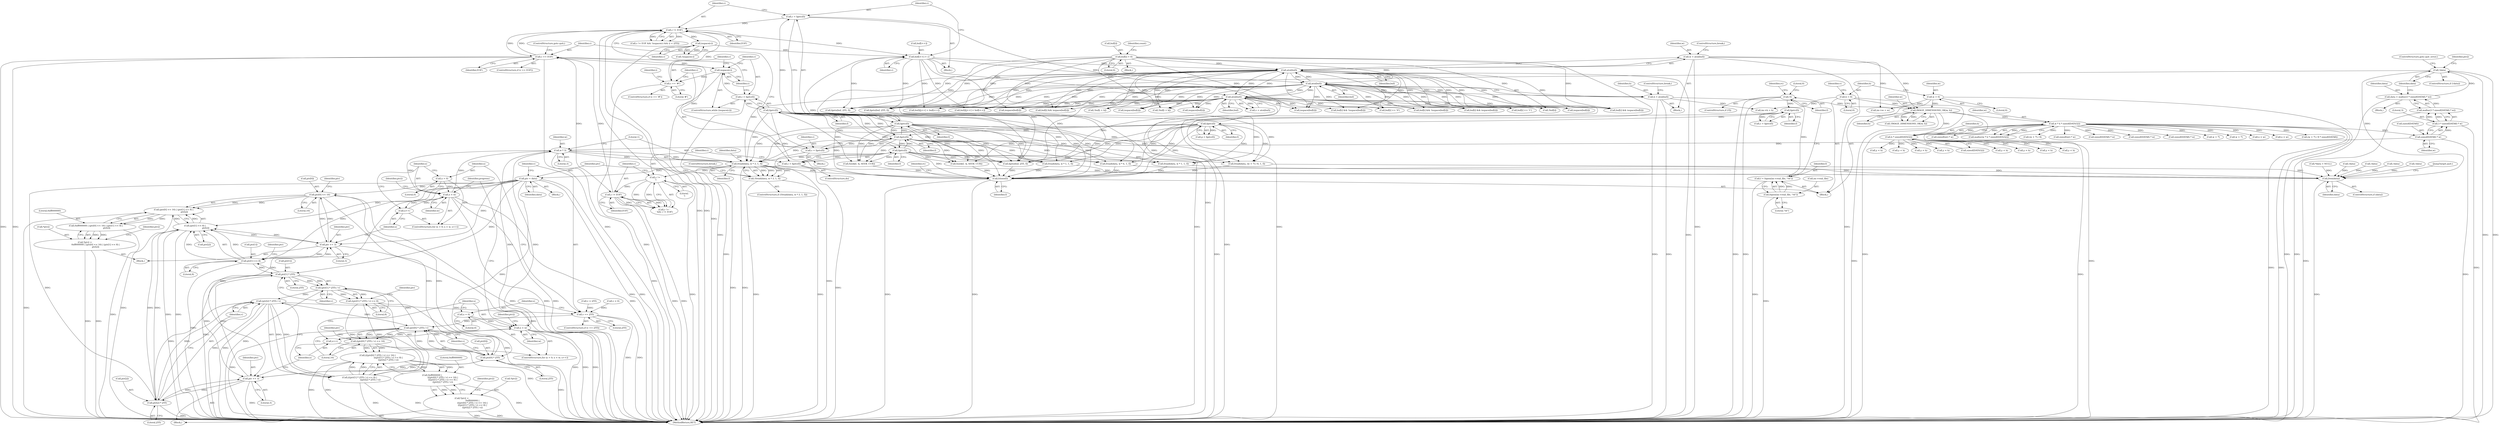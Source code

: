 digraph "0_enlightment_c21beaf1780cf3ca291735ae7d58a3dde63277a2@API" {
"1001312" [label="(Call,fread(data, w * 3, 1, f))"];
"1001292" [label="(Call,!data)"];
"1001282" [label="(Call,data = malloc(3 * sizeof(DATA8) * w))"];
"1001284" [label="(Call,malloc(3 * sizeof(DATA8) * w))"];
"1001285" [label="(Call,3 * sizeof(DATA8) * w)"];
"1001287" [label="(Call,sizeof(DATA8) * w)"];
"1000427" [label="(Call,w * h * sizeof(DATA32))"];
"1000345" [label="(Call,IMAGE_DIMENSIONS_OK(w, h))"];
"1000149" [label="(Call,w = 0)"];
"1000307" [label="(Call,w = atoi(buf))"];
"1000309" [label="(Call,atoi(buf))"];
"1000283" [label="(Call,buf[i++] = c)"];
"1000277" [label="(Call,isspace(c))"];
"1000272" [label="(Call,c != EOF)"];
"1000289" [label="(Call,c = fgetc(f))"];
"1000291" [label="(Call,fgetc(f))"];
"1000233" [label="(Call,fgetc(f))"];
"1000255" [label="(Call,fgetc(f))"];
"1000245" [label="(Call,fgetc(f))"];
"1000201" [label="(Call,fgetc(f))"];
"1000192" [label="(Call,fgetc(f))"];
"1000183" [label="(Call,!f)"];
"1000175" [label="(Call,f = fopen(im->real_file, \"rb\"))"];
"1000177" [label="(Call,fopen(im->real_file, \"rb\"))"];
"1000248" [label="(Call,c == '#')"];
"1000241" [label="(Call,isspace(c))"];
"1000236" [label="(Call,c == EOF)"];
"1000231" [label="(Call,c = fgetc(f))"];
"1000261" [label="(Call,c != EOF)"];
"1000258" [label="(Call,c != '\n')"];
"1000253" [label="(Call,c = fgetc(f))"];
"1000243" [label="(Call,c = fgetc(f))"];
"1000315" [label="(Call,atoi(buf))"];
"1000296" [label="(Call,buf[i] = 0)"];
"1000321" [label="(Call,atoi(buf))"];
"1000153" [label="(Call,h = 0)"];
"1000313" [label="(Call,h = atoi(buf))"];
"1000429" [label="(Call,h * sizeof(DATA32))"];
"1001314" [label="(Call,w * 3)"];
"1001369" [label="(Call,x < w)"];
"1001372" [label="(Call,x++)"];
"1001366" [label="(Call,x = 0)"];
"1001332" [label="(Call,x < w)"];
"1001329" [label="(Call,x = 0)"];
"1001335" [label="(Call,x++)"];
"1001311" [label="(Call,!fread(data, w * 3, 1, f))"];
"1001320" [label="(Call,ptr = data)"];
"1001344" [label="(Call,ptr[0] << 16)"];
"1001343" [label="(Call,(ptr[0] << 16) | (ptr[1] << 8) |\n                               ptr[2])"];
"1001341" [label="(Call,0xff000000 | (ptr[0] << 16) | (ptr[1] << 8) |\n                               ptr[2])"];
"1001338" [label="(Call,*ptr2 =\n                               0xff000000 | (ptr[0] << 16) | (ptr[1] << 8) |\n                               ptr[2])"];
"1001360" [label="(Call,ptr += 3)"];
"1001350" [label="(Call,ptr[1] << 8)"];
"1001349" [label="(Call,(ptr[1] << 8) |\n                               ptr[2])"];
"1001401" [label="(Call,ptr[2] * 255)"];
"1001400" [label="(Call,(ptr[2] * 255) / v)"];
"1001324" [label="(Call,v == 255)"];
"1001382" [label="(Call,(ptr[0] * 255) / v)"];
"1001381" [label="(Call,((ptr[0] * 255) / v) << 16)"];
"1001380" [label="(Call,(((ptr[0] * 255) / v) << 16) |\n                               (((ptr[1] * 255) / v) << 8) |\n                               ((ptr[2] * 255) / v))"];
"1001378" [label="(Call,0xff000000 |\n                               (((ptr[0] * 255) / v) << 16) |\n                               (((ptr[1] * 255) / v) << 8) |\n                               ((ptr[2] * 255) / v))"];
"1001375" [label="(Call,*ptr2 =\n                               0xff000000 |\n                               (((ptr[0] * 255) / v) << 16) |\n                               (((ptr[1] * 255) / v) << 8) |\n                               ((ptr[2] * 255) / v))"];
"1001392" [label="(Call,(ptr[1] * 255) / v)"];
"1001391" [label="(Call,((ptr[1] * 255) / v) << 8)"];
"1001390" [label="(Call,(((ptr[1] * 255) / v) << 8) |\n                               ((ptr[2] * 255) / v))"];
"1001409" [label="(Call,ptr += 3)"];
"1001383" [label="(Call,ptr[0] * 255)"];
"1001393" [label="(Call,ptr[1] * 255)"];
"1001743" [label="(Call,free(data))"];
"1001746" [label="(Call,fclose(f))"];
"1001144" [label="(Call,sizeof(DATA8) * w)"];
"1001368" [label="(Literal,0)"];
"1001399" [label="(Literal,8)"];
"1000513" [label="(Call,buf[i] == '0')"];
"1001057" [label="(Call,fread(data, (w + 7) / 8, 1, f))"];
"1000637" [label="(Call,buf[i] && !isspace(buf[i]))"];
"1001332" [label="(Call,x < w)"];
"1000870" [label="(Call,buf[i] && isspace(buf[i]))"];
"1000598" [label="(Call,!buf[i + k])"];
"1000305" [label="(Block,)"];
"1000202" [label="(Identifier,f)"];
"1001316" [label="(Literal,3)"];
"1001371" [label="(Identifier,w)"];
"1001400" [label="(Call,(ptr[2] * 255) / v)"];
"1000261" [label="(Call,c != EOF)"];
"1001317" [label="(Literal,1)"];
"1001397" [label="(Literal,255)"];
"1001366" [label="(Call,x = 0)"];
"1001351" [label="(Call,ptr[1])"];
"1000278" [label="(Identifier,c)"];
"1000616" [label="(Call,fgets(buf, 255, f))"];
"1001600" [label="(Call,fread(data, w * 4, 1, f))"];
"1001333" [label="(Identifier,x)"];
"1001059" [label="(Call,(w + 7) / 8)"];
"1001294" [label="(ControlStructure,goto quit_error;)"];
"1001329" [label="(Call,x = 0)"];
"1001398" [label="(Identifier,v)"];
"1001750" [label="(MethodReturn,RET)"];
"1000315" [label="(Call,atoi(buf))"];
"1001336" [label="(Identifier,x)"];
"1001401" [label="(Call,ptr[2] * 255)"];
"1000231" [label="(Call,c = fgetc(f))"];
"1001354" [label="(Literal,8)"];
"1001592" [label="(Call,y < h)"];
"1001286" [label="(Literal,3)"];
"1001320" [label="(Call,ptr = data)"];
"1001411" [label="(Literal,3)"];
"1001437" [label="(Call,!data)"];
"1000784" [label="(Call,sizeof(int) * w)"];
"1000642" [label="(Call,isspace(buf[i]))"];
"1001356" [label="(Identifier,ptr)"];
"1000646" [label="(Call,buf2[j++] = buf[i++])"];
"1000155" [label="(Literal,0)"];
"1000176" [label="(Identifier,f)"];
"1000608" [label="(Call,fseek(f, -k, SEEK_CUR))"];
"1000308" [label="(Identifier,w)"];
"1000190" [label="(Call,c = fgetc(f))"];
"1000314" [label="(Identifier,h)"];
"1001384" [label="(Call,ptr[0])"];
"1001315" [label="(Identifier,w)"];
"1000322" [label="(Identifier,buf)"];
"1001337" [label="(Block,)"];
"1000243" [label="(Call,c = fgetc(f))"];
"1000292" [label="(Identifier,f)"];
"1000236" [label="(Call,c == EOF)"];
"1000241" [label="(Call,isspace(c))"];
"1001331" [label="(Literal,0)"];
"1000268" [label="(Identifier,i)"];
"1000252" [label="(ControlStructure,do)"];
"1001310" [label="(ControlStructure,if (!fread(data, w * 3, 1, f)))"];
"1001432" [label="(Call,sizeof(DATA8) * w)"];
"1001291" [label="(ControlStructure,if (!data))"];
"1001414" [label="(Identifier,progress)"];
"1001335" [label="(Call,x++)"];
"1000307" [label="(Call,w = atoi(buf))"];
"1001312" [label="(Call,fread(data, w * 3, 1, f))"];
"1001339" [label="(Call,*ptr2)"];
"1001323" [label="(ControlStructure,if (v == 255))"];
"1000300" [label="(Literal,0)"];
"1001350" [label="(Call,ptr[1] << 8)"];
"1001325" [label="(Identifier,v)"];
"1001381" [label="(Call,((ptr[0] * 255) / v) << 16)"];
"1000346" [label="(Identifier,w)"];
"1000441" [label="(Block,)"];
"1001394" [label="(Call,ptr[1])"];
"1000427" [label="(Call,w * h * sizeof(DATA32))"];
"1000852" [label="(Call,fseek(f, -k, SEEK_CUR))"];
"1001344" [label="(Call,ptr[0] << 16)"];
"1001362" [label="(Literal,3)"];
"1001403" [label="(Identifier,ptr)"];
"1000186" [label="(Literal,0)"];
"1000842" [label="(Call,!buf[i + k])"];
"1001169" [label="(Call,fread(data, w * 1, 1, f))"];
"1001321" [label="(Identifier,ptr)"];
"1000272" [label="(Call,c != EOF)"];
"1000258" [label="(Call,c != '\n')"];
"1000182" [label="(ControlStructure,if (!f))"];
"1000569" [label="(Call,y < h)"];
"1001349" [label="(Call,(ptr[1] << 8) |\n                               ptr[2])"];
"1001361" [label="(Identifier,ptr)"];
"1000316" [label="(Identifier,buf)"];
"1001377" [label="(Identifier,ptr2)"];
"1000260" [label="(Literal,'\n')"];
"1000311" [label="(ControlStructure,break;)"];
"1001376" [label="(Call,*ptr2)"];
"1000192" [label="(Call,fgetc(f))"];
"1001311" [label="(Call,!fread(data, w * 3, 1, f))"];
"1000297" [label="(Call,buf[i])"];
"1000296" [label="(Call,buf[i] = 0)"];
"1000455" [label="(Call,y < h)"];
"1000881" [label="(Call,buf[i] && !isspace(buf[i]))"];
"1001037" [label="(Call,!data)"];
"1001369" [label="(Call,x < w)"];
"1001365" [label="(ControlStructure,for (x = 0; x < w; x++))"];
"1001296" [label="(Identifier,ptr2)"];
"1001029" [label="(Call,w + 7)"];
"1000430" [label="(Identifier,h)"];
"1000289" [label="(Call,c = fgetc(f))"];
"1000470" [label="(Call,!buf[i])"];
"1001457" [label="(Call,fread(data, w * 1, 1, f))"];
"1000245" [label="(Call,fgetc(f))"];
"1000630" [label="(Call,isspace(buf[i]))"];
"1000890" [label="(Call,buf2[j++] = buf[i++])"];
"1000283" [label="(Call,buf[i++] = c)"];
"1001744" [label="(Identifier,data)"];
"1000807" [label="(Call,y < h)"];
"1000244" [label="(Identifier,c)"];
"1001408" [label="(Identifier,ptr2)"];
"1001293" [label="(Identifier,data)"];
"1001149" [label="(Call,!data)"];
"1001388" [label="(Identifier,v)"];
"1000345" [label="(Call,IMAGE_DIMENSIONS_OK(w, h))"];
"1001318" [label="(Identifier,f)"];
"1000344" [label="(Call,!IMAGE_DIMENSIONS_OK(w, h))"];
"1000253" [label="(Call,c = fgetc(f))"];
"1000257" [label="(Call,c != '\n' && c != EOF)"];
"1000175" [label="(Call,f = fopen(im->real_file, \"rb\"))"];
"1000242" [label="(Identifier,c)"];
"1000295" [label="(Block,)"];
"1001049" [label="(Call,y < h)"];
"1001283" [label="(Identifier,data)"];
"1000347" [label="(Identifier,h)"];
"1000262" [label="(Identifier,c)"];
"1000151" [label="(Literal,0)"];
"1000177" [label="(Call,fopen(im->real_file, \"rb\"))"];
"1000248" [label="(Call,c == '#')"];
"1001370" [label="(Identifier,x)"];
"1001405" [label="(Literal,255)"];
"1000288" [label="(Identifier,c)"];
"1001348" [label="(Literal,16)"];
"1000302" [label="(Identifier,count)"];
"1001382" [label="(Call,(ptr[0] * 255) / v)"];
"1000274" [label="(Identifier,EOF)"];
"1001060" [label="(Call,w + 7)"];
"1000238" [label="(Identifier,EOF)"];
"1000277" [label="(Call,isspace(c))"];
"1001378" [label="(Call,0xff000000 |\n                               (((ptr[0] * 255) / v) << 16) |\n                               (((ptr[1] * 255) / v) << 8) |\n                               ((ptr[2] * 255) / v))"];
"1000426" [label="(Call,malloc(w * h * sizeof(DATA32)))"];
"1001402" [label="(Call,ptr[2])"];
"1001374" [label="(Block,)"];
"1001575" [label="(Call,sizeof(DATA8) * w)"];
"1000150" [label="(Identifier,w)"];
"1000230" [label="(Block,)"];
"1000276" [label="(Call,!isspace(c))"];
"1000313" [label="(Call,h = atoi(buf))"];
"1001342" [label="(Literal,0xff000000)"];
"1000429" [label="(Call,h * sizeof(DATA32))"];
"1000486" [label="(Call,buf[i] && isspace(buf[i]))"];
"1001290" [label="(Identifier,w)"];
"1000134" [label="(Block,)"];
"1000502" [label="(Call,buf[i] == '1')"];
"1001345" [label="(Call,ptr[0])"];
"1001338" [label="(Call,*ptr2 =\n                               0xff000000 | (ptr[0] << 16) | (ptr[1] << 8) |\n                               ptr[2])"];
"1000201" [label="(Call,fgetc(f))"];
"1001322" [label="(Identifier,data)"];
"1001373" [label="(Identifier,x)"];
"1000290" [label="(Identifier,c)"];
"1000249" [label="(Identifier,c)"];
"1001282" [label="(Call,data = malloc(3 * sizeof(DATA8) * w))"];
"1001383" [label="(Call,ptr[0] * 255)"];
"1000310" [label="(Identifier,buf)"];
"1001406" [label="(Identifier,v)"];
"1000250" [label="(Literal,'#')"];
"1001341" [label="(Call,0xff000000 | (ptr[0] << 16) | (ptr[1] << 8) |\n                               ptr[2])"];
"1000188" [label="(Identifier,rc)"];
"1001284" [label="(Call,malloc(3 * sizeof(DATA8) * w))"];
"1000255" [label="(Call,fgetc(f))"];
"1000860" [label="(Call,fgets(buf, 255, f))"];
"1000184" [label="(Identifier,f)"];
"1000247" [label="(ControlStructure,if (c == '#'))"];
"1001324" [label="(Call,v == 255)"];
"1001380" [label="(Call,(((ptr[0] * 255) / v) << 16) |\n                               (((ptr[1] * 255) / v) << 8) |\n                               ((ptr[2] * 255) / v))"];
"1001326" [label="(Literal,255)"];
"1001747" [label="(Identifier,f)"];
"1001746" [label="(Call,fclose(f))"];
"1000271" [label="(Call,c != EOF && !isspace(c) && (i < 255))"];
"1000246" [label="(Identifier,f)"];
"1001410" [label="(Identifier,ptr)"];
"1001161" [label="(Call,y < h)"];
"1001352" [label="(Identifier,ptr)"];
"1000428" [label="(Identifier,w)"];
"1000232" [label="(Identifier,c)"];
"1001304" [label="(Call,y < h)"];
"1000158" [label="(Identifier,v)"];
"1000233" [label="(Call,fgetc(f))"];
"1001314" [label="(Call,w * 3)"];
"1001393" [label="(Call,ptr[1] * 255)"];
"1000235" [label="(ControlStructure,if (c == EOF))"];
"1001367" [label="(Identifier,x)"];
"1000321" [label="(Call,atoi(buf))"];
"1001395" [label="(Identifier,ptr)"];
"1000333" [label="(Call,im->w = w)"];
"1000199" [label="(Call,p = fgetc(f))"];
"1001449" [label="(Call,y < h)"];
"1001580" [label="(Call,!data)"];
"1000309" [label="(Call,atoi(buf))"];
"1000319" [label="(Call,v = atoi(buf))"];
"1000326" [label="(Call,v < 0)"];
"1000874" [label="(Call,isspace(buf[i]))"];
"1001319" [label="(ControlStructure,break;)"];
"1001355" [label="(Call,ptr[2])"];
"1000284" [label="(Call,buf[i++])"];
"1000263" [label="(Identifier,EOF)"];
"1000178" [label="(Call,im->real_file)"];
"1001387" [label="(Literal,255)"];
"1001392" [label="(Call,(ptr[1] * 255) / v)"];
"1001745" [label="(JumpTarget,quit:)"];
"1000273" [label="(Identifier,c)"];
"1001309" [label="(Block,)"];
"1000317" [label="(ControlStructure,break;)"];
"1001379" [label="(Literal,0xff000000)"];
"1000394" [label="(Call,*data = NULL)"];
"1001360" [label="(Call,ptr += 3)"];
"1000291" [label="(Call,fgetc(f))"];
"1001330" [label="(Identifier,x)"];
"1000153" [label="(Call,h = 0)"];
"1000886" [label="(Call,isspace(buf[i]))"];
"1001334" [label="(Identifier,w)"];
"1001074" [label="(Call,x < w)"];
"1000338" [label="(Call,im->h = h)"];
"1001328" [label="(ControlStructure,for (x = 0; x < w; x++))"];
"1001313" [label="(Identifier,data)"];
"1000465" [label="(Call,x < w)"];
"1000254" [label="(Identifier,c)"];
"1001391" [label="(Call,((ptr[1] * 255) / v) << 8)"];
"1000183" [label="(Call,!f)"];
"1001409" [label="(Call,ptr += 3)"];
"1000234" [label="(Identifier,f)"];
"1000490" [label="(Call,isspace(buf[i]))"];
"1001343" [label="(Call,(ptr[0] << 16) | (ptr[1] << 8) |\n                               ptr[2])"];
"1000237" [label="(Identifier,c)"];
"1001028" [label="(Call,(w + 7) / 8 * sizeof(DATA8))"];
"1000626" [label="(Call,buf[i] && isspace(buf[i]))"];
"1001292" [label="(Call,!data)"];
"1001285" [label="(Call,3 * sizeof(DATA8) * w)"];
"1000181" [label="(Literal,\"rb\")"];
"1001372" [label="(Call,x++)"];
"1001359" [label="(Identifier,ptr2)"];
"1000329" [label="(Call,v > 255)"];
"1001288" [label="(Call,sizeof(DATA8))"];
"1000282" [label="(Block,)"];
"1000431" [label="(Call,sizeof(DATA32))"];
"1001743" [label="(Call,free(data))"];
"1001389" [label="(Literal,16)"];
"1000154" [label="(Identifier,h)"];
"1001390" [label="(Call,(((ptr[1] * 255) / v) << 8) |\n                               ((ptr[2] * 255) / v))"];
"1000546" [label="(Call,sizeof(int) * w)"];
"1001375" [label="(Call,*ptr2 =\n                               0xff000000 |\n                               (((ptr[0] * 255) / v) << 16) |\n                               (((ptr[1] * 255) / v) << 8) |\n                               ((ptr[2] * 255) / v))"];
"1001749" [label="(Identifier,rc)"];
"1000149" [label="(Call,w = 0)"];
"1000256" [label="(Identifier,f)"];
"1000259" [label="(Identifier,c)"];
"1000477" [label="(Call,fgets(buf, 255, f))"];
"1001287" [label="(Call,sizeof(DATA8) * w)"];
"1000193" [label="(Identifier,f)"];
"1001340" [label="(Identifier,ptr2)"];
"1001741" [label="(ControlStructure,if (data))"];
"1000240" [label="(ControlStructure,while (isspace(c)))"];
"1000239" [label="(ControlStructure,goto quit;)"];
"1001312" -> "1001311"  [label="AST: "];
"1001312" -> "1001318"  [label="CFG: "];
"1001313" -> "1001312"  [label="AST: "];
"1001314" -> "1001312"  [label="AST: "];
"1001317" -> "1001312"  [label="AST: "];
"1001318" -> "1001312"  [label="AST: "];
"1001311" -> "1001312"  [label="CFG: "];
"1001312" -> "1001750"  [label="DDG: "];
"1001312" -> "1001750"  [label="DDG: "];
"1001312" -> "1001311"  [label="DDG: "];
"1001312" -> "1001311"  [label="DDG: "];
"1001312" -> "1001311"  [label="DDG: "];
"1001312" -> "1001311"  [label="DDG: "];
"1001292" -> "1001312"  [label="DDG: "];
"1001314" -> "1001312"  [label="DDG: "];
"1001314" -> "1001312"  [label="DDG: "];
"1000291" -> "1001312"  [label="DDG: "];
"1000233" -> "1001312"  [label="DDG: "];
"1000255" -> "1001312"  [label="DDG: "];
"1000245" -> "1001312"  [label="DDG: "];
"1000201" -> "1001312"  [label="DDG: "];
"1001312" -> "1001320"  [label="DDG: "];
"1001312" -> "1001743"  [label="DDG: "];
"1001312" -> "1001746"  [label="DDG: "];
"1001292" -> "1001291"  [label="AST: "];
"1001292" -> "1001293"  [label="CFG: "];
"1001293" -> "1001292"  [label="AST: "];
"1001294" -> "1001292"  [label="CFG: "];
"1001296" -> "1001292"  [label="CFG: "];
"1001292" -> "1001750"  [label="DDG: "];
"1001292" -> "1001750"  [label="DDG: "];
"1001282" -> "1001292"  [label="DDG: "];
"1001292" -> "1001743"  [label="DDG: "];
"1001282" -> "1000441"  [label="AST: "];
"1001282" -> "1001284"  [label="CFG: "];
"1001283" -> "1001282"  [label="AST: "];
"1001284" -> "1001282"  [label="AST: "];
"1001293" -> "1001282"  [label="CFG: "];
"1001282" -> "1001750"  [label="DDG: "];
"1001284" -> "1001282"  [label="DDG: "];
"1001284" -> "1001285"  [label="CFG: "];
"1001285" -> "1001284"  [label="AST: "];
"1001284" -> "1001750"  [label="DDG: "];
"1001285" -> "1001284"  [label="DDG: "];
"1001285" -> "1001284"  [label="DDG: "];
"1001285" -> "1001287"  [label="CFG: "];
"1001286" -> "1001285"  [label="AST: "];
"1001287" -> "1001285"  [label="AST: "];
"1001285" -> "1001750"  [label="DDG: "];
"1001287" -> "1001285"  [label="DDG: "];
"1001287" -> "1001290"  [label="CFG: "];
"1001288" -> "1001287"  [label="AST: "];
"1001290" -> "1001287"  [label="AST: "];
"1001287" -> "1001750"  [label="DDG: "];
"1000427" -> "1001287"  [label="DDG: "];
"1001287" -> "1001314"  [label="DDG: "];
"1000427" -> "1000426"  [label="AST: "];
"1000427" -> "1000429"  [label="CFG: "];
"1000428" -> "1000427"  [label="AST: "];
"1000429" -> "1000427"  [label="AST: "];
"1000426" -> "1000427"  [label="CFG: "];
"1000427" -> "1001750"  [label="DDG: "];
"1000427" -> "1001750"  [label="DDG: "];
"1000427" -> "1000426"  [label="DDG: "];
"1000427" -> "1000426"  [label="DDG: "];
"1000345" -> "1000427"  [label="DDG: "];
"1000429" -> "1000427"  [label="DDG: "];
"1000427" -> "1000465"  [label="DDG: "];
"1000427" -> "1000546"  [label="DDG: "];
"1000427" -> "1000784"  [label="DDG: "];
"1000427" -> "1001028"  [label="DDG: "];
"1000427" -> "1001029"  [label="DDG: "];
"1000427" -> "1001059"  [label="DDG: "];
"1000427" -> "1001060"  [label="DDG: "];
"1000427" -> "1001074"  [label="DDG: "];
"1000427" -> "1001144"  [label="DDG: "];
"1000427" -> "1001432"  [label="DDG: "];
"1000427" -> "1001575"  [label="DDG: "];
"1000345" -> "1000344"  [label="AST: "];
"1000345" -> "1000347"  [label="CFG: "];
"1000346" -> "1000345"  [label="AST: "];
"1000347" -> "1000345"  [label="AST: "];
"1000344" -> "1000345"  [label="CFG: "];
"1000345" -> "1001750"  [label="DDG: "];
"1000345" -> "1001750"  [label="DDG: "];
"1000345" -> "1000344"  [label="DDG: "];
"1000345" -> "1000344"  [label="DDG: "];
"1000149" -> "1000345"  [label="DDG: "];
"1000307" -> "1000345"  [label="DDG: "];
"1000153" -> "1000345"  [label="DDG: "];
"1000313" -> "1000345"  [label="DDG: "];
"1000345" -> "1000429"  [label="DDG: "];
"1000149" -> "1000134"  [label="AST: "];
"1000149" -> "1000151"  [label="CFG: "];
"1000150" -> "1000149"  [label="AST: "];
"1000151" -> "1000149"  [label="AST: "];
"1000154" -> "1000149"  [label="CFG: "];
"1000149" -> "1001750"  [label="DDG: "];
"1000149" -> "1000333"  [label="DDG: "];
"1000307" -> "1000305"  [label="AST: "];
"1000307" -> "1000309"  [label="CFG: "];
"1000308" -> "1000307"  [label="AST: "];
"1000309" -> "1000307"  [label="AST: "];
"1000311" -> "1000307"  [label="CFG: "];
"1000307" -> "1001750"  [label="DDG: "];
"1000307" -> "1001750"  [label="DDG: "];
"1000309" -> "1000307"  [label="DDG: "];
"1000307" -> "1000333"  [label="DDG: "];
"1000309" -> "1000310"  [label="CFG: "];
"1000310" -> "1000309"  [label="AST: "];
"1000309" -> "1001750"  [label="DDG: "];
"1000283" -> "1000309"  [label="DDG: "];
"1000315" -> "1000309"  [label="DDG: "];
"1000296" -> "1000309"  [label="DDG: "];
"1000321" -> "1000309"  [label="DDG: "];
"1000309" -> "1000315"  [label="DDG: "];
"1000309" -> "1000321"  [label="DDG: "];
"1000309" -> "1000470"  [label="DDG: "];
"1000309" -> "1000477"  [label="DDG: "];
"1000309" -> "1000486"  [label="DDG: "];
"1000309" -> "1000490"  [label="DDG: "];
"1000309" -> "1000502"  [label="DDG: "];
"1000309" -> "1000513"  [label="DDG: "];
"1000309" -> "1000598"  [label="DDG: "];
"1000309" -> "1000616"  [label="DDG: "];
"1000309" -> "1000626"  [label="DDG: "];
"1000309" -> "1000630"  [label="DDG: "];
"1000309" -> "1000637"  [label="DDG: "];
"1000309" -> "1000642"  [label="DDG: "];
"1000309" -> "1000646"  [label="DDG: "];
"1000309" -> "1000842"  [label="DDG: "];
"1000309" -> "1000860"  [label="DDG: "];
"1000309" -> "1000870"  [label="DDG: "];
"1000309" -> "1000874"  [label="DDG: "];
"1000309" -> "1000881"  [label="DDG: "];
"1000309" -> "1000886"  [label="DDG: "];
"1000309" -> "1000890"  [label="DDG: "];
"1000283" -> "1000282"  [label="AST: "];
"1000283" -> "1000288"  [label="CFG: "];
"1000284" -> "1000283"  [label="AST: "];
"1000288" -> "1000283"  [label="AST: "];
"1000290" -> "1000283"  [label="CFG: "];
"1000283" -> "1001750"  [label="DDG: "];
"1000277" -> "1000283"  [label="DDG: "];
"1000272" -> "1000283"  [label="DDG: "];
"1000283" -> "1000315"  [label="DDG: "];
"1000283" -> "1000321"  [label="DDG: "];
"1000283" -> "1000477"  [label="DDG: "];
"1000283" -> "1000616"  [label="DDG: "];
"1000283" -> "1000646"  [label="DDG: "];
"1000283" -> "1000860"  [label="DDG: "];
"1000283" -> "1000890"  [label="DDG: "];
"1000277" -> "1000276"  [label="AST: "];
"1000277" -> "1000278"  [label="CFG: "];
"1000278" -> "1000277"  [label="AST: "];
"1000276" -> "1000277"  [label="CFG: "];
"1000277" -> "1001750"  [label="DDG: "];
"1000277" -> "1000276"  [label="DDG: "];
"1000272" -> "1000277"  [label="DDG: "];
"1000272" -> "1000271"  [label="AST: "];
"1000272" -> "1000274"  [label="CFG: "];
"1000273" -> "1000272"  [label="AST: "];
"1000274" -> "1000272"  [label="AST: "];
"1000278" -> "1000272"  [label="CFG: "];
"1000271" -> "1000272"  [label="CFG: "];
"1000272" -> "1001750"  [label="DDG: "];
"1000272" -> "1001750"  [label="DDG: "];
"1000272" -> "1000236"  [label="DDG: "];
"1000272" -> "1000271"  [label="DDG: "];
"1000272" -> "1000271"  [label="DDG: "];
"1000289" -> "1000272"  [label="DDG: "];
"1000248" -> "1000272"  [label="DDG: "];
"1000236" -> "1000272"  [label="DDG: "];
"1000289" -> "1000282"  [label="AST: "];
"1000289" -> "1000291"  [label="CFG: "];
"1000290" -> "1000289"  [label="AST: "];
"1000291" -> "1000289"  [label="AST: "];
"1000273" -> "1000289"  [label="CFG: "];
"1000289" -> "1001750"  [label="DDG: "];
"1000291" -> "1000289"  [label="DDG: "];
"1000291" -> "1000292"  [label="CFG: "];
"1000292" -> "1000291"  [label="AST: "];
"1000291" -> "1000233"  [label="DDG: "];
"1000233" -> "1000291"  [label="DDG: "];
"1000245" -> "1000291"  [label="DDG: "];
"1000291" -> "1000477"  [label="DDG: "];
"1000291" -> "1000608"  [label="DDG: "];
"1000291" -> "1000852"  [label="DDG: "];
"1000291" -> "1001057"  [label="DDG: "];
"1000291" -> "1001169"  [label="DDG: "];
"1000291" -> "1001457"  [label="DDG: "];
"1000291" -> "1001600"  [label="DDG: "];
"1000291" -> "1001746"  [label="DDG: "];
"1000233" -> "1000231"  [label="AST: "];
"1000233" -> "1000234"  [label="CFG: "];
"1000234" -> "1000233"  [label="AST: "];
"1000231" -> "1000233"  [label="CFG: "];
"1000233" -> "1000231"  [label="DDG: "];
"1000255" -> "1000233"  [label="DDG: "];
"1000245" -> "1000233"  [label="DDG: "];
"1000201" -> "1000233"  [label="DDG: "];
"1000233" -> "1000245"  [label="DDG: "];
"1000233" -> "1000255"  [label="DDG: "];
"1000233" -> "1000477"  [label="DDG: "];
"1000233" -> "1000608"  [label="DDG: "];
"1000233" -> "1000852"  [label="DDG: "];
"1000233" -> "1001057"  [label="DDG: "];
"1000233" -> "1001169"  [label="DDG: "];
"1000233" -> "1001457"  [label="DDG: "];
"1000233" -> "1001600"  [label="DDG: "];
"1000233" -> "1001746"  [label="DDG: "];
"1000255" -> "1000253"  [label="AST: "];
"1000255" -> "1000256"  [label="CFG: "];
"1000256" -> "1000255"  [label="AST: "];
"1000253" -> "1000255"  [label="CFG: "];
"1000255" -> "1000253"  [label="DDG: "];
"1000245" -> "1000255"  [label="DDG: "];
"1000255" -> "1000477"  [label="DDG: "];
"1000255" -> "1000608"  [label="DDG: "];
"1000255" -> "1000852"  [label="DDG: "];
"1000255" -> "1001057"  [label="DDG: "];
"1000255" -> "1001169"  [label="DDG: "];
"1000255" -> "1001457"  [label="DDG: "];
"1000255" -> "1001600"  [label="DDG: "];
"1000255" -> "1001746"  [label="DDG: "];
"1000245" -> "1000243"  [label="AST: "];
"1000245" -> "1000246"  [label="CFG: "];
"1000246" -> "1000245"  [label="AST: "];
"1000243" -> "1000245"  [label="CFG: "];
"1000245" -> "1000243"  [label="DDG: "];
"1000245" -> "1000477"  [label="DDG: "];
"1000245" -> "1000608"  [label="DDG: "];
"1000245" -> "1000852"  [label="DDG: "];
"1000245" -> "1001057"  [label="DDG: "];
"1000245" -> "1001169"  [label="DDG: "];
"1000245" -> "1001457"  [label="DDG: "];
"1000245" -> "1001600"  [label="DDG: "];
"1000245" -> "1001746"  [label="DDG: "];
"1000201" -> "1000199"  [label="AST: "];
"1000201" -> "1000202"  [label="CFG: "];
"1000202" -> "1000201"  [label="AST: "];
"1000199" -> "1000201"  [label="CFG: "];
"1000201" -> "1000199"  [label="DDG: "];
"1000192" -> "1000201"  [label="DDG: "];
"1000201" -> "1000477"  [label="DDG: "];
"1000201" -> "1000608"  [label="DDG: "];
"1000201" -> "1000852"  [label="DDG: "];
"1000201" -> "1001057"  [label="DDG: "];
"1000201" -> "1001169"  [label="DDG: "];
"1000201" -> "1001457"  [label="DDG: "];
"1000201" -> "1001600"  [label="DDG: "];
"1000201" -> "1001746"  [label="DDG: "];
"1000192" -> "1000190"  [label="AST: "];
"1000192" -> "1000193"  [label="CFG: "];
"1000193" -> "1000192"  [label="AST: "];
"1000190" -> "1000192"  [label="CFG: "];
"1000192" -> "1000190"  [label="DDG: "];
"1000183" -> "1000192"  [label="DDG: "];
"1000192" -> "1001746"  [label="DDG: "];
"1000183" -> "1000182"  [label="AST: "];
"1000183" -> "1000184"  [label="CFG: "];
"1000184" -> "1000183"  [label="AST: "];
"1000186" -> "1000183"  [label="CFG: "];
"1000188" -> "1000183"  [label="CFG: "];
"1000183" -> "1001750"  [label="DDG: "];
"1000183" -> "1001750"  [label="DDG: "];
"1000175" -> "1000183"  [label="DDG: "];
"1000175" -> "1000134"  [label="AST: "];
"1000175" -> "1000177"  [label="CFG: "];
"1000176" -> "1000175"  [label="AST: "];
"1000177" -> "1000175"  [label="AST: "];
"1000184" -> "1000175"  [label="CFG: "];
"1000175" -> "1001750"  [label="DDG: "];
"1000177" -> "1000175"  [label="DDG: "];
"1000177" -> "1000175"  [label="DDG: "];
"1000177" -> "1000181"  [label="CFG: "];
"1000178" -> "1000177"  [label="AST: "];
"1000181" -> "1000177"  [label="AST: "];
"1000177" -> "1001750"  [label="DDG: "];
"1000248" -> "1000247"  [label="AST: "];
"1000248" -> "1000250"  [label="CFG: "];
"1000249" -> "1000248"  [label="AST: "];
"1000250" -> "1000248"  [label="AST: "];
"1000254" -> "1000248"  [label="CFG: "];
"1000268" -> "1000248"  [label="CFG: "];
"1000248" -> "1001750"  [label="DDG: "];
"1000241" -> "1000248"  [label="DDG: "];
"1000241" -> "1000240"  [label="AST: "];
"1000241" -> "1000242"  [label="CFG: "];
"1000242" -> "1000241"  [label="AST: "];
"1000244" -> "1000241"  [label="CFG: "];
"1000249" -> "1000241"  [label="CFG: "];
"1000241" -> "1001750"  [label="DDG: "];
"1000236" -> "1000241"  [label="DDG: "];
"1000243" -> "1000241"  [label="DDG: "];
"1000236" -> "1000235"  [label="AST: "];
"1000236" -> "1000238"  [label="CFG: "];
"1000237" -> "1000236"  [label="AST: "];
"1000238" -> "1000236"  [label="AST: "];
"1000239" -> "1000236"  [label="CFG: "];
"1000242" -> "1000236"  [label="CFG: "];
"1000236" -> "1001750"  [label="DDG: "];
"1000236" -> "1001750"  [label="DDG: "];
"1000236" -> "1001750"  [label="DDG: "];
"1000231" -> "1000236"  [label="DDG: "];
"1000261" -> "1000236"  [label="DDG: "];
"1000236" -> "1000261"  [label="DDG: "];
"1000231" -> "1000230"  [label="AST: "];
"1000232" -> "1000231"  [label="AST: "];
"1000237" -> "1000231"  [label="CFG: "];
"1000231" -> "1001750"  [label="DDG: "];
"1000261" -> "1000257"  [label="AST: "];
"1000261" -> "1000263"  [label="CFG: "];
"1000262" -> "1000261"  [label="AST: "];
"1000263" -> "1000261"  [label="AST: "];
"1000257" -> "1000261"  [label="CFG: "];
"1000261" -> "1001750"  [label="DDG: "];
"1000261" -> "1001750"  [label="DDG: "];
"1000261" -> "1000257"  [label="DDG: "];
"1000261" -> "1000257"  [label="DDG: "];
"1000258" -> "1000261"  [label="DDG: "];
"1000258" -> "1000257"  [label="AST: "];
"1000258" -> "1000260"  [label="CFG: "];
"1000259" -> "1000258"  [label="AST: "];
"1000260" -> "1000258"  [label="AST: "];
"1000262" -> "1000258"  [label="CFG: "];
"1000257" -> "1000258"  [label="CFG: "];
"1000258" -> "1001750"  [label="DDG: "];
"1000258" -> "1000257"  [label="DDG: "];
"1000258" -> "1000257"  [label="DDG: "];
"1000253" -> "1000258"  [label="DDG: "];
"1000253" -> "1000252"  [label="AST: "];
"1000254" -> "1000253"  [label="AST: "];
"1000259" -> "1000253"  [label="CFG: "];
"1000253" -> "1001750"  [label="DDG: "];
"1000243" -> "1000240"  [label="AST: "];
"1000244" -> "1000243"  [label="AST: "];
"1000242" -> "1000243"  [label="CFG: "];
"1000243" -> "1001750"  [label="DDG: "];
"1000315" -> "1000313"  [label="AST: "];
"1000315" -> "1000316"  [label="CFG: "];
"1000316" -> "1000315"  [label="AST: "];
"1000313" -> "1000315"  [label="CFG: "];
"1000315" -> "1001750"  [label="DDG: "];
"1000315" -> "1000313"  [label="DDG: "];
"1000296" -> "1000315"  [label="DDG: "];
"1000321" -> "1000315"  [label="DDG: "];
"1000315" -> "1000321"  [label="DDG: "];
"1000315" -> "1000470"  [label="DDG: "];
"1000315" -> "1000477"  [label="DDG: "];
"1000315" -> "1000486"  [label="DDG: "];
"1000315" -> "1000490"  [label="DDG: "];
"1000315" -> "1000502"  [label="DDG: "];
"1000315" -> "1000513"  [label="DDG: "];
"1000315" -> "1000598"  [label="DDG: "];
"1000315" -> "1000616"  [label="DDG: "];
"1000315" -> "1000626"  [label="DDG: "];
"1000315" -> "1000630"  [label="DDG: "];
"1000315" -> "1000637"  [label="DDG: "];
"1000315" -> "1000642"  [label="DDG: "];
"1000315" -> "1000646"  [label="DDG: "];
"1000315" -> "1000842"  [label="DDG: "];
"1000315" -> "1000860"  [label="DDG: "];
"1000315" -> "1000870"  [label="DDG: "];
"1000315" -> "1000874"  [label="DDG: "];
"1000315" -> "1000881"  [label="DDG: "];
"1000315" -> "1000886"  [label="DDG: "];
"1000315" -> "1000890"  [label="DDG: "];
"1000296" -> "1000295"  [label="AST: "];
"1000296" -> "1000300"  [label="CFG: "];
"1000297" -> "1000296"  [label="AST: "];
"1000300" -> "1000296"  [label="AST: "];
"1000302" -> "1000296"  [label="CFG: "];
"1000296" -> "1001750"  [label="DDG: "];
"1000296" -> "1000321"  [label="DDG: "];
"1000296" -> "1000470"  [label="DDG: "];
"1000296" -> "1000616"  [label="DDG: "];
"1000296" -> "1000626"  [label="DDG: "];
"1000296" -> "1000630"  [label="DDG: "];
"1000296" -> "1000860"  [label="DDG: "];
"1000296" -> "1000870"  [label="DDG: "];
"1000296" -> "1000874"  [label="DDG: "];
"1000321" -> "1000319"  [label="AST: "];
"1000321" -> "1000322"  [label="CFG: "];
"1000322" -> "1000321"  [label="AST: "];
"1000319" -> "1000321"  [label="CFG: "];
"1000321" -> "1001750"  [label="DDG: "];
"1000321" -> "1000319"  [label="DDG: "];
"1000321" -> "1000470"  [label="DDG: "];
"1000321" -> "1000477"  [label="DDG: "];
"1000321" -> "1000486"  [label="DDG: "];
"1000321" -> "1000490"  [label="DDG: "];
"1000321" -> "1000502"  [label="DDG: "];
"1000321" -> "1000513"  [label="DDG: "];
"1000321" -> "1000598"  [label="DDG: "];
"1000321" -> "1000616"  [label="DDG: "];
"1000321" -> "1000626"  [label="DDG: "];
"1000321" -> "1000630"  [label="DDG: "];
"1000321" -> "1000637"  [label="DDG: "];
"1000321" -> "1000642"  [label="DDG: "];
"1000321" -> "1000646"  [label="DDG: "];
"1000321" -> "1000842"  [label="DDG: "];
"1000321" -> "1000860"  [label="DDG: "];
"1000321" -> "1000870"  [label="DDG: "];
"1000321" -> "1000874"  [label="DDG: "];
"1000321" -> "1000881"  [label="DDG: "];
"1000321" -> "1000886"  [label="DDG: "];
"1000321" -> "1000890"  [label="DDG: "];
"1000153" -> "1000134"  [label="AST: "];
"1000153" -> "1000155"  [label="CFG: "];
"1000154" -> "1000153"  [label="AST: "];
"1000155" -> "1000153"  [label="AST: "];
"1000158" -> "1000153"  [label="CFG: "];
"1000153" -> "1001750"  [label="DDG: "];
"1000153" -> "1000338"  [label="DDG: "];
"1000313" -> "1000305"  [label="AST: "];
"1000314" -> "1000313"  [label="AST: "];
"1000317" -> "1000313"  [label="CFG: "];
"1000313" -> "1001750"  [label="DDG: "];
"1000313" -> "1001750"  [label="DDG: "];
"1000313" -> "1000338"  [label="DDG: "];
"1000429" -> "1000431"  [label="CFG: "];
"1000430" -> "1000429"  [label="AST: "];
"1000431" -> "1000429"  [label="AST: "];
"1000429" -> "1001750"  [label="DDG: "];
"1000429" -> "1000455"  [label="DDG: "];
"1000429" -> "1000569"  [label="DDG: "];
"1000429" -> "1000807"  [label="DDG: "];
"1000429" -> "1001049"  [label="DDG: "];
"1000429" -> "1001161"  [label="DDG: "];
"1000429" -> "1001304"  [label="DDG: "];
"1000429" -> "1001449"  [label="DDG: "];
"1000429" -> "1001592"  [label="DDG: "];
"1001314" -> "1001316"  [label="CFG: "];
"1001315" -> "1001314"  [label="AST: "];
"1001316" -> "1001314"  [label="AST: "];
"1001317" -> "1001314"  [label="CFG: "];
"1001314" -> "1001750"  [label="DDG: "];
"1001369" -> "1001314"  [label="DDG: "];
"1001332" -> "1001314"  [label="DDG: "];
"1001314" -> "1001332"  [label="DDG: "];
"1001314" -> "1001369"  [label="DDG: "];
"1001369" -> "1001365"  [label="AST: "];
"1001369" -> "1001371"  [label="CFG: "];
"1001370" -> "1001369"  [label="AST: "];
"1001371" -> "1001369"  [label="AST: "];
"1001377" -> "1001369"  [label="CFG: "];
"1001414" -> "1001369"  [label="CFG: "];
"1001369" -> "1001750"  [label="DDG: "];
"1001369" -> "1001750"  [label="DDG: "];
"1001369" -> "1001750"  [label="DDG: "];
"1001372" -> "1001369"  [label="DDG: "];
"1001366" -> "1001369"  [label="DDG: "];
"1001369" -> "1001372"  [label="DDG: "];
"1001372" -> "1001365"  [label="AST: "];
"1001372" -> "1001373"  [label="CFG: "];
"1001373" -> "1001372"  [label="AST: "];
"1001370" -> "1001372"  [label="CFG: "];
"1001366" -> "1001365"  [label="AST: "];
"1001366" -> "1001368"  [label="CFG: "];
"1001367" -> "1001366"  [label="AST: "];
"1001368" -> "1001366"  [label="AST: "];
"1001370" -> "1001366"  [label="CFG: "];
"1001332" -> "1001328"  [label="AST: "];
"1001332" -> "1001334"  [label="CFG: "];
"1001333" -> "1001332"  [label="AST: "];
"1001334" -> "1001332"  [label="AST: "];
"1001340" -> "1001332"  [label="CFG: "];
"1001414" -> "1001332"  [label="CFG: "];
"1001332" -> "1001750"  [label="DDG: "];
"1001332" -> "1001750"  [label="DDG: "];
"1001332" -> "1001750"  [label="DDG: "];
"1001329" -> "1001332"  [label="DDG: "];
"1001335" -> "1001332"  [label="DDG: "];
"1001332" -> "1001335"  [label="DDG: "];
"1001329" -> "1001328"  [label="AST: "];
"1001329" -> "1001331"  [label="CFG: "];
"1001330" -> "1001329"  [label="AST: "];
"1001331" -> "1001329"  [label="AST: "];
"1001333" -> "1001329"  [label="CFG: "];
"1001335" -> "1001328"  [label="AST: "];
"1001335" -> "1001336"  [label="CFG: "];
"1001336" -> "1001335"  [label="AST: "];
"1001333" -> "1001335"  [label="CFG: "];
"1001311" -> "1001310"  [label="AST: "];
"1001319" -> "1001311"  [label="CFG: "];
"1001321" -> "1001311"  [label="CFG: "];
"1001311" -> "1001750"  [label="DDG: "];
"1001311" -> "1001750"  [label="DDG: "];
"1001320" -> "1001309"  [label="AST: "];
"1001320" -> "1001322"  [label="CFG: "];
"1001321" -> "1001320"  [label="AST: "];
"1001322" -> "1001320"  [label="AST: "];
"1001325" -> "1001320"  [label="CFG: "];
"1001320" -> "1001750"  [label="DDG: "];
"1001320" -> "1001750"  [label="DDG: "];
"1001320" -> "1001344"  [label="DDG: "];
"1001320" -> "1001350"  [label="DDG: "];
"1001320" -> "1001349"  [label="DDG: "];
"1001320" -> "1001360"  [label="DDG: "];
"1001320" -> "1001383"  [label="DDG: "];
"1001320" -> "1001393"  [label="DDG: "];
"1001320" -> "1001401"  [label="DDG: "];
"1001320" -> "1001409"  [label="DDG: "];
"1001344" -> "1001343"  [label="AST: "];
"1001344" -> "1001348"  [label="CFG: "];
"1001345" -> "1001344"  [label="AST: "];
"1001348" -> "1001344"  [label="AST: "];
"1001352" -> "1001344"  [label="CFG: "];
"1001344" -> "1001750"  [label="DDG: "];
"1001344" -> "1001343"  [label="DDG: "];
"1001344" -> "1001343"  [label="DDG: "];
"1001383" -> "1001344"  [label="DDG: "];
"1001360" -> "1001344"  [label="DDG: "];
"1001344" -> "1001360"  [label="DDG: "];
"1001344" -> "1001383"  [label="DDG: "];
"1001343" -> "1001341"  [label="AST: "];
"1001343" -> "1001349"  [label="CFG: "];
"1001349" -> "1001343"  [label="AST: "];
"1001341" -> "1001343"  [label="CFG: "];
"1001343" -> "1001750"  [label="DDG: "];
"1001343" -> "1001750"  [label="DDG: "];
"1001343" -> "1001341"  [label="DDG: "];
"1001343" -> "1001341"  [label="DDG: "];
"1001349" -> "1001343"  [label="DDG: "];
"1001349" -> "1001343"  [label="DDG: "];
"1001341" -> "1001338"  [label="AST: "];
"1001342" -> "1001341"  [label="AST: "];
"1001338" -> "1001341"  [label="CFG: "];
"1001341" -> "1001750"  [label="DDG: "];
"1001341" -> "1001338"  [label="DDG: "];
"1001341" -> "1001338"  [label="DDG: "];
"1001338" -> "1001337"  [label="AST: "];
"1001339" -> "1001338"  [label="AST: "];
"1001359" -> "1001338"  [label="CFG: "];
"1001338" -> "1001750"  [label="DDG: "];
"1001338" -> "1001750"  [label="DDG: "];
"1001360" -> "1001337"  [label="AST: "];
"1001360" -> "1001362"  [label="CFG: "];
"1001361" -> "1001360"  [label="AST: "];
"1001362" -> "1001360"  [label="AST: "];
"1001336" -> "1001360"  [label="CFG: "];
"1001360" -> "1001750"  [label="DDG: "];
"1001360" -> "1001350"  [label="DDG: "];
"1001360" -> "1001349"  [label="DDG: "];
"1001349" -> "1001360"  [label="DDG: "];
"1001350" -> "1001360"  [label="DDG: "];
"1001350" -> "1001349"  [label="AST: "];
"1001350" -> "1001354"  [label="CFG: "];
"1001351" -> "1001350"  [label="AST: "];
"1001354" -> "1001350"  [label="AST: "];
"1001356" -> "1001350"  [label="CFG: "];
"1001350" -> "1001750"  [label="DDG: "];
"1001350" -> "1001349"  [label="DDG: "];
"1001350" -> "1001349"  [label="DDG: "];
"1001393" -> "1001350"  [label="DDG: "];
"1001350" -> "1001393"  [label="DDG: "];
"1001349" -> "1001355"  [label="CFG: "];
"1001355" -> "1001349"  [label="AST: "];
"1001349" -> "1001750"  [label="DDG: "];
"1001349" -> "1001750"  [label="DDG: "];
"1001401" -> "1001349"  [label="DDG: "];
"1001349" -> "1001401"  [label="DDG: "];
"1001401" -> "1001400"  [label="AST: "];
"1001401" -> "1001405"  [label="CFG: "];
"1001402" -> "1001401"  [label="AST: "];
"1001405" -> "1001401"  [label="AST: "];
"1001406" -> "1001401"  [label="CFG: "];
"1001401" -> "1001750"  [label="DDG: "];
"1001401" -> "1001400"  [label="DDG: "];
"1001401" -> "1001400"  [label="DDG: "];
"1001409" -> "1001401"  [label="DDG: "];
"1001401" -> "1001409"  [label="DDG: "];
"1001400" -> "1001390"  [label="AST: "];
"1001400" -> "1001406"  [label="CFG: "];
"1001406" -> "1001400"  [label="AST: "];
"1001390" -> "1001400"  [label="CFG: "];
"1001400" -> "1001750"  [label="DDG: "];
"1001400" -> "1001750"  [label="DDG: "];
"1001400" -> "1001324"  [label="DDG: "];
"1001400" -> "1001382"  [label="DDG: "];
"1001400" -> "1001390"  [label="DDG: "];
"1001400" -> "1001390"  [label="DDG: "];
"1001392" -> "1001400"  [label="DDG: "];
"1001324" -> "1001323"  [label="AST: "];
"1001324" -> "1001326"  [label="CFG: "];
"1001325" -> "1001324"  [label="AST: "];
"1001326" -> "1001324"  [label="AST: "];
"1001330" -> "1001324"  [label="CFG: "];
"1001367" -> "1001324"  [label="CFG: "];
"1001324" -> "1001750"  [label="DDG: "];
"1001324" -> "1001750"  [label="DDG: "];
"1000329" -> "1001324"  [label="DDG: "];
"1000326" -> "1001324"  [label="DDG: "];
"1001324" -> "1001382"  [label="DDG: "];
"1001382" -> "1001381"  [label="AST: "];
"1001382" -> "1001388"  [label="CFG: "];
"1001383" -> "1001382"  [label="AST: "];
"1001388" -> "1001382"  [label="AST: "];
"1001389" -> "1001382"  [label="CFG: "];
"1001382" -> "1001750"  [label="DDG: "];
"1001382" -> "1001381"  [label="DDG: "];
"1001382" -> "1001381"  [label="DDG: "];
"1001383" -> "1001382"  [label="DDG: "];
"1001383" -> "1001382"  [label="DDG: "];
"1001382" -> "1001392"  [label="DDG: "];
"1001381" -> "1001380"  [label="AST: "];
"1001381" -> "1001389"  [label="CFG: "];
"1001389" -> "1001381"  [label="AST: "];
"1001395" -> "1001381"  [label="CFG: "];
"1001381" -> "1001750"  [label="DDG: "];
"1001381" -> "1001380"  [label="DDG: "];
"1001381" -> "1001380"  [label="DDG: "];
"1001380" -> "1001378"  [label="AST: "];
"1001380" -> "1001390"  [label="CFG: "];
"1001390" -> "1001380"  [label="AST: "];
"1001378" -> "1001380"  [label="CFG: "];
"1001380" -> "1001750"  [label="DDG: "];
"1001380" -> "1001750"  [label="DDG: "];
"1001380" -> "1001378"  [label="DDG: "];
"1001380" -> "1001378"  [label="DDG: "];
"1001390" -> "1001380"  [label="DDG: "];
"1001390" -> "1001380"  [label="DDG: "];
"1001378" -> "1001375"  [label="AST: "];
"1001379" -> "1001378"  [label="AST: "];
"1001375" -> "1001378"  [label="CFG: "];
"1001378" -> "1001750"  [label="DDG: "];
"1001378" -> "1001375"  [label="DDG: "];
"1001378" -> "1001375"  [label="DDG: "];
"1001375" -> "1001374"  [label="AST: "];
"1001376" -> "1001375"  [label="AST: "];
"1001408" -> "1001375"  [label="CFG: "];
"1001375" -> "1001750"  [label="DDG: "];
"1001375" -> "1001750"  [label="DDG: "];
"1001392" -> "1001391"  [label="AST: "];
"1001392" -> "1001398"  [label="CFG: "];
"1001393" -> "1001392"  [label="AST: "];
"1001398" -> "1001392"  [label="AST: "];
"1001399" -> "1001392"  [label="CFG: "];
"1001392" -> "1001750"  [label="DDG: "];
"1001392" -> "1001391"  [label="DDG: "];
"1001392" -> "1001391"  [label="DDG: "];
"1001393" -> "1001392"  [label="DDG: "];
"1001393" -> "1001392"  [label="DDG: "];
"1001391" -> "1001390"  [label="AST: "];
"1001391" -> "1001399"  [label="CFG: "];
"1001399" -> "1001391"  [label="AST: "];
"1001403" -> "1001391"  [label="CFG: "];
"1001391" -> "1001750"  [label="DDG: "];
"1001391" -> "1001390"  [label="DDG: "];
"1001391" -> "1001390"  [label="DDG: "];
"1001390" -> "1001750"  [label="DDG: "];
"1001390" -> "1001750"  [label="DDG: "];
"1001409" -> "1001374"  [label="AST: "];
"1001409" -> "1001411"  [label="CFG: "];
"1001410" -> "1001409"  [label="AST: "];
"1001411" -> "1001409"  [label="AST: "];
"1001373" -> "1001409"  [label="CFG: "];
"1001409" -> "1001750"  [label="DDG: "];
"1001409" -> "1001383"  [label="DDG: "];
"1001409" -> "1001393"  [label="DDG: "];
"1001383" -> "1001409"  [label="DDG: "];
"1001393" -> "1001409"  [label="DDG: "];
"1001383" -> "1001387"  [label="CFG: "];
"1001384" -> "1001383"  [label="AST: "];
"1001387" -> "1001383"  [label="AST: "];
"1001388" -> "1001383"  [label="CFG: "];
"1001383" -> "1001750"  [label="DDG: "];
"1001393" -> "1001397"  [label="CFG: "];
"1001394" -> "1001393"  [label="AST: "];
"1001397" -> "1001393"  [label="AST: "];
"1001398" -> "1001393"  [label="CFG: "];
"1001393" -> "1001750"  [label="DDG: "];
"1001743" -> "1001741"  [label="AST: "];
"1001743" -> "1001744"  [label="CFG: "];
"1001744" -> "1001743"  [label="AST: "];
"1001745" -> "1001743"  [label="CFG: "];
"1001743" -> "1001750"  [label="DDG: "];
"1001169" -> "1001743"  [label="DDG: "];
"1001057" -> "1001743"  [label="DDG: "];
"1001037" -> "1001743"  [label="DDG: "];
"1001600" -> "1001743"  [label="DDG: "];
"1001580" -> "1001743"  [label="DDG: "];
"1000394" -> "1001743"  [label="DDG: "];
"1001457" -> "1001743"  [label="DDG: "];
"1001149" -> "1001743"  [label="DDG: "];
"1001437" -> "1001743"  [label="DDG: "];
"1001746" -> "1000134"  [label="AST: "];
"1001746" -> "1001747"  [label="CFG: "];
"1001747" -> "1001746"  [label="AST: "];
"1001749" -> "1001746"  [label="CFG: "];
"1001746" -> "1001750"  [label="DDG: "];
"1001746" -> "1001750"  [label="DDG: "];
"1001457" -> "1001746"  [label="DDG: "];
"1001169" -> "1001746"  [label="DDG: "];
"1000852" -> "1001746"  [label="DDG: "];
"1001600" -> "1001746"  [label="DDG: "];
"1000860" -> "1001746"  [label="DDG: "];
"1001057" -> "1001746"  [label="DDG: "];
"1000477" -> "1001746"  [label="DDG: "];
"1000616" -> "1001746"  [label="DDG: "];
"1000608" -> "1001746"  [label="DDG: "];
}
